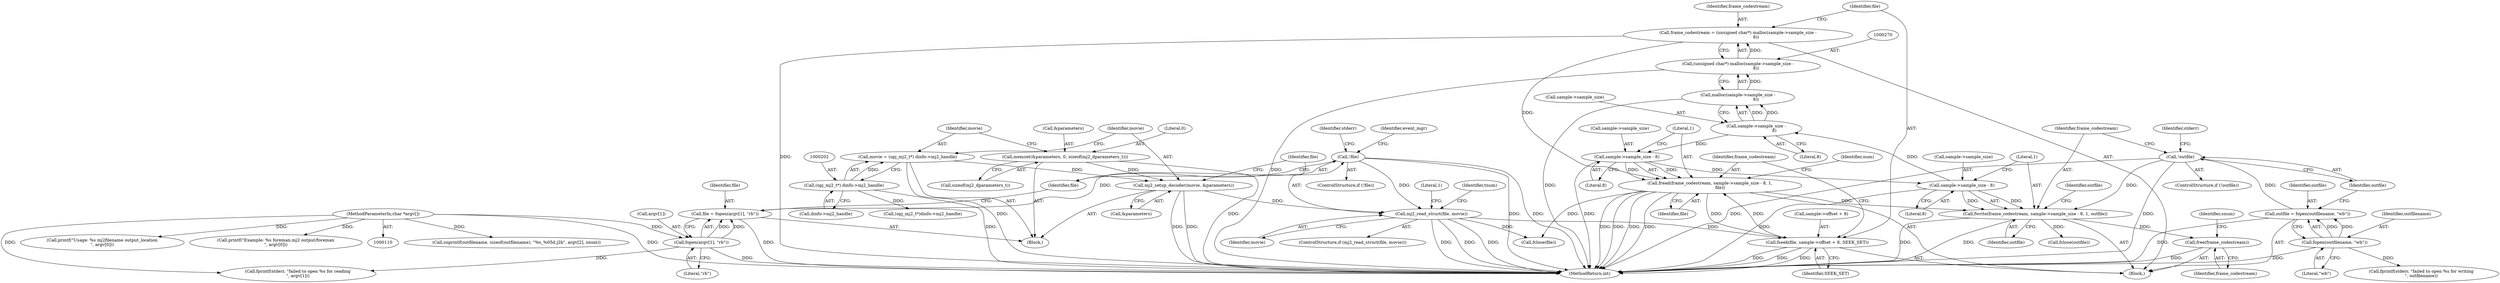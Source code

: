digraph "0_openjpeg_6d8c0c06ee32dc03ba80acd48334e98728e56cf5@API" {
"1000343" [label="(Call,free(frame_codestream))"];
"1000332" [label="(Call,fwrite(frame_codestream, sample->sample_size - 8, 1, outfile))"];
"1000285" [label="(Call,fread(frame_codestream, sample->sample_size - 8, 1,\n               file))"];
"1000267" [label="(Call,frame_codestream = (unsigned char*) malloc(sample->sample_size -\n                           8))"];
"1000269" [label="(Call,(unsigned char*) malloc(sample->sample_size -\n                           8))"];
"1000271" [label="(Call,malloc(sample->sample_size -\n                           8))"];
"1000272" [label="(Call,sample->sample_size -\n                           8)"];
"1000334" [label="(Call,sample->sample_size - 8)"];
"1000287" [label="(Call,sample->sample_size - 8)"];
"1000277" [label="(Call,fseek(file, sample->offset + 8, SEEK_SET))"];
"1000211" [label="(Call,mj2_read_struct(file, movie))"];
"1000151" [label="(Call,!file)"];
"1000143" [label="(Call,file = fopen(argv[1], \"rb\"))"];
"1000145" [label="(Call,fopen(argv[1], \"rb\"))"];
"1000112" [label="(MethodParameterIn,char *argv[])"];
"1000206" [label="(Call,mj2_setup_decoder(movie, &parameters))"];
"1000199" [label="(Call,movie = (opj_mj2_t*) dinfo->mj2_handle)"];
"1000201" [label="(Call,(opj_mj2_t*) dinfo->mj2_handle)"];
"1000193" [label="(Call,memset(&parameters, 0, sizeof(mj2_dparameters_t)))"];
"1000323" [label="(Call,!outfile)"];
"1000317" [label="(Call,outfile = fopen(outfilename, \"wb\"))"];
"1000319" [label="(Call,fopen(outfilename, \"wb\"))"];
"1000258" [label="(Block,)"];
"1000143" [label="(Call,file = fopen(argv[1], \"rb\"))"];
"1000288" [label="(Call,sample->sample_size)"];
"1000338" [label="(Literal,8)"];
"1000267" [label="(Call,frame_codestream = (unsigned char*) malloc(sample->sample_size -\n                           8))"];
"1000194" [label="(Call,&parameters)"];
"1000279" [label="(Call,sample->offset + 8)"];
"1000321" [label="(Literal,\"wb\")"];
"1000285" [label="(Call,fread(frame_codestream, sample->sample_size - 8, 1,\n               file))"];
"1000291" [label="(Literal,8)"];
"1000150" [label="(ControlStructure,if (!file))"];
"1000277" [label="(Call,fseek(file, sample->offset + 8, SEEK_SET))"];
"1000218" [label="(Identifier,tnum)"];
"1000200" [label="(Identifier,movie)"];
"1000324" [label="(Identifier,outfile)"];
"1000210" [label="(ControlStructure,if (mj2_read_struct(file, movie)))"];
"1000343" [label="(Call,free(frame_codestream))"];
"1000342" [label="(Identifier,outfile)"];
"1000286" [label="(Identifier,frame_codestream)"];
"1000296" [label="(Identifier,num)"];
"1000152" [label="(Identifier,file)"];
"1000155" [label="(Identifier,stderr)"];
"1000203" [label="(Call,dinfo->mj2_handle)"];
"1000212" [label="(Identifier,file)"];
"1000333" [label="(Identifier,frame_codestream)"];
"1000164" [label="(Identifier,event_mgr)"];
"1000257" [label="(Identifier,snum)"];
"1000292" [label="(Literal,1)"];
"1000335" [label="(Call,sample->sample_size)"];
"1000269" [label="(Call,(unsigned char*) malloc(sample->sample_size -\n                           8))"];
"1000344" [label="(Identifier,frame_codestream)"];
"1000272" [label="(Call,sample->sample_size -\n                           8)"];
"1000211" [label="(Call,mj2_read_struct(file, movie))"];
"1000145" [label="(Call,fopen(argv[1], \"rb\"))"];
"1000327" [label="(Identifier,stderr)"];
"1000197" [label="(Call,sizeof(mj2_dparameters_t))"];
"1000341" [label="(Call,fclose(outfile))"];
"1000144" [label="(Identifier,file)"];
"1000345" [label="(Call,fclose(file))"];
"1000207" [label="(Identifier,movie)"];
"1000201" [label="(Call,(opj_mj2_t*) dinfo->mj2_handle)"];
"1000199" [label="(Call,movie = (opj_mj2_t*) dinfo->mj2_handle)"];
"1000318" [label="(Identifier,outfile)"];
"1000213" [label="(Identifier,movie)"];
"1000146" [label="(Call,argv[1])"];
"1000273" [label="(Call,sample->sample_size)"];
"1000112" [label="(MethodParameterIn,char *argv[])"];
"1000332" [label="(Call,fwrite(frame_codestream, sample->sample_size - 8, 1, outfile))"];
"1000323" [label="(Call,!outfile)"];
"1000284" [label="(Identifier,SEEK_SET)"];
"1000326" [label="(Call,fprintf(stderr, \"failed to open %s for writing\n\", outfilename))"];
"1000206" [label="(Call,mj2_setup_decoder(movie, &parameters))"];
"1000196" [label="(Literal,0)"];
"1000319" [label="(Call,fopen(outfilename, \"wb\"))"];
"1000362" [label="(MethodReturn,int)"];
"1000271" [label="(Call,malloc(sample->sample_size -\n                           8))"];
"1000149" [label="(Literal,\"rb\")"];
"1000113" [label="(Block,)"];
"1000297" [label="(Call,snprintf(outfilename, sizeof(outfilename), \"%s_%05d.j2k\", argv[2], snum))"];
"1000293" [label="(Identifier,file)"];
"1000287" [label="(Call,sample->sample_size - 8)"];
"1000340" [label="(Identifier,outfile)"];
"1000268" [label="(Identifier,frame_codestream)"];
"1000154" [label="(Call,fprintf(stderr, \"failed to open %s for reading\n\", argv[1]))"];
"1000317" [label="(Call,outfile = fopen(outfilename, \"wb\"))"];
"1000334" [label="(Call,sample->sample_size - 8)"];
"1000208" [label="(Call,&parameters)"];
"1000216" [label="(Literal,1)"];
"1000278" [label="(Identifier,file)"];
"1000355" [label="(Call,(opj_mj2_t*)dinfo->mj2_handle)"];
"1000322" [label="(ControlStructure,if (!outfile))"];
"1000193" [label="(Call,memset(&parameters, 0, sizeof(mj2_dparameters_t)))"];
"1000131" [label="(Call,printf(\"Usage: %s mj2filename output_location\n\", argv[0]))"];
"1000339" [label="(Literal,1)"];
"1000151" [label="(Call,!file)"];
"1000276" [label="(Literal,8)"];
"1000320" [label="(Identifier,outfilename)"];
"1000136" [label="(Call,printf(\"Example: %s foreman.mj2 output/foreman\n\", argv[0]))"];
"1000343" -> "1000258"  [label="AST: "];
"1000343" -> "1000344"  [label="CFG: "];
"1000344" -> "1000343"  [label="AST: "];
"1000257" -> "1000343"  [label="CFG: "];
"1000343" -> "1000362"  [label="DDG: "];
"1000332" -> "1000343"  [label="DDG: "];
"1000332" -> "1000258"  [label="AST: "];
"1000332" -> "1000340"  [label="CFG: "];
"1000333" -> "1000332"  [label="AST: "];
"1000334" -> "1000332"  [label="AST: "];
"1000339" -> "1000332"  [label="AST: "];
"1000340" -> "1000332"  [label="AST: "];
"1000342" -> "1000332"  [label="CFG: "];
"1000332" -> "1000362"  [label="DDG: "];
"1000332" -> "1000362"  [label="DDG: "];
"1000285" -> "1000332"  [label="DDG: "];
"1000334" -> "1000332"  [label="DDG: "];
"1000334" -> "1000332"  [label="DDG: "];
"1000323" -> "1000332"  [label="DDG: "];
"1000332" -> "1000341"  [label="DDG: "];
"1000285" -> "1000258"  [label="AST: "];
"1000285" -> "1000293"  [label="CFG: "];
"1000286" -> "1000285"  [label="AST: "];
"1000287" -> "1000285"  [label="AST: "];
"1000292" -> "1000285"  [label="AST: "];
"1000293" -> "1000285"  [label="AST: "];
"1000296" -> "1000285"  [label="CFG: "];
"1000285" -> "1000362"  [label="DDG: "];
"1000285" -> "1000362"  [label="DDG: "];
"1000285" -> "1000362"  [label="DDG: "];
"1000285" -> "1000362"  [label="DDG: "];
"1000285" -> "1000277"  [label="DDG: "];
"1000267" -> "1000285"  [label="DDG: "];
"1000287" -> "1000285"  [label="DDG: "];
"1000287" -> "1000285"  [label="DDG: "];
"1000277" -> "1000285"  [label="DDG: "];
"1000285" -> "1000345"  [label="DDG: "];
"1000267" -> "1000258"  [label="AST: "];
"1000267" -> "1000269"  [label="CFG: "];
"1000268" -> "1000267"  [label="AST: "];
"1000269" -> "1000267"  [label="AST: "];
"1000278" -> "1000267"  [label="CFG: "];
"1000267" -> "1000362"  [label="DDG: "];
"1000269" -> "1000267"  [label="DDG: "];
"1000269" -> "1000271"  [label="CFG: "];
"1000270" -> "1000269"  [label="AST: "];
"1000271" -> "1000269"  [label="AST: "];
"1000269" -> "1000362"  [label="DDG: "];
"1000271" -> "1000269"  [label="DDG: "];
"1000271" -> "1000272"  [label="CFG: "];
"1000272" -> "1000271"  [label="AST: "];
"1000271" -> "1000362"  [label="DDG: "];
"1000272" -> "1000271"  [label="DDG: "];
"1000272" -> "1000271"  [label="DDG: "];
"1000272" -> "1000276"  [label="CFG: "];
"1000273" -> "1000272"  [label="AST: "];
"1000276" -> "1000272"  [label="AST: "];
"1000334" -> "1000272"  [label="DDG: "];
"1000272" -> "1000287"  [label="DDG: "];
"1000334" -> "1000338"  [label="CFG: "];
"1000335" -> "1000334"  [label="AST: "];
"1000338" -> "1000334"  [label="AST: "];
"1000339" -> "1000334"  [label="CFG: "];
"1000334" -> "1000362"  [label="DDG: "];
"1000287" -> "1000334"  [label="DDG: "];
"1000287" -> "1000291"  [label="CFG: "];
"1000288" -> "1000287"  [label="AST: "];
"1000291" -> "1000287"  [label="AST: "];
"1000292" -> "1000287"  [label="CFG: "];
"1000287" -> "1000362"  [label="DDG: "];
"1000277" -> "1000258"  [label="AST: "];
"1000277" -> "1000284"  [label="CFG: "];
"1000278" -> "1000277"  [label="AST: "];
"1000279" -> "1000277"  [label="AST: "];
"1000284" -> "1000277"  [label="AST: "];
"1000286" -> "1000277"  [label="CFG: "];
"1000277" -> "1000362"  [label="DDG: "];
"1000277" -> "1000362"  [label="DDG: "];
"1000277" -> "1000362"  [label="DDG: "];
"1000211" -> "1000277"  [label="DDG: "];
"1000211" -> "1000210"  [label="AST: "];
"1000211" -> "1000213"  [label="CFG: "];
"1000212" -> "1000211"  [label="AST: "];
"1000213" -> "1000211"  [label="AST: "];
"1000216" -> "1000211"  [label="CFG: "];
"1000218" -> "1000211"  [label="CFG: "];
"1000211" -> "1000362"  [label="DDG: "];
"1000211" -> "1000362"  [label="DDG: "];
"1000211" -> "1000362"  [label="DDG: "];
"1000151" -> "1000211"  [label="DDG: "];
"1000206" -> "1000211"  [label="DDG: "];
"1000211" -> "1000345"  [label="DDG: "];
"1000151" -> "1000150"  [label="AST: "];
"1000151" -> "1000152"  [label="CFG: "];
"1000152" -> "1000151"  [label="AST: "];
"1000155" -> "1000151"  [label="CFG: "];
"1000164" -> "1000151"  [label="CFG: "];
"1000151" -> "1000362"  [label="DDG: "];
"1000151" -> "1000362"  [label="DDG: "];
"1000143" -> "1000151"  [label="DDG: "];
"1000143" -> "1000113"  [label="AST: "];
"1000143" -> "1000145"  [label="CFG: "];
"1000144" -> "1000143"  [label="AST: "];
"1000145" -> "1000143"  [label="AST: "];
"1000152" -> "1000143"  [label="CFG: "];
"1000143" -> "1000362"  [label="DDG: "];
"1000145" -> "1000143"  [label="DDG: "];
"1000145" -> "1000143"  [label="DDG: "];
"1000145" -> "1000149"  [label="CFG: "];
"1000146" -> "1000145"  [label="AST: "];
"1000149" -> "1000145"  [label="AST: "];
"1000145" -> "1000362"  [label="DDG: "];
"1000112" -> "1000145"  [label="DDG: "];
"1000145" -> "1000154"  [label="DDG: "];
"1000112" -> "1000110"  [label="AST: "];
"1000112" -> "1000362"  [label="DDG: "];
"1000112" -> "1000131"  [label="DDG: "];
"1000112" -> "1000136"  [label="DDG: "];
"1000112" -> "1000154"  [label="DDG: "];
"1000112" -> "1000297"  [label="DDG: "];
"1000206" -> "1000113"  [label="AST: "];
"1000206" -> "1000208"  [label="CFG: "];
"1000207" -> "1000206"  [label="AST: "];
"1000208" -> "1000206"  [label="AST: "];
"1000212" -> "1000206"  [label="CFG: "];
"1000206" -> "1000362"  [label="DDG: "];
"1000206" -> "1000362"  [label="DDG: "];
"1000199" -> "1000206"  [label="DDG: "];
"1000193" -> "1000206"  [label="DDG: "];
"1000199" -> "1000113"  [label="AST: "];
"1000199" -> "1000201"  [label="CFG: "];
"1000200" -> "1000199"  [label="AST: "];
"1000201" -> "1000199"  [label="AST: "];
"1000207" -> "1000199"  [label="CFG: "];
"1000199" -> "1000362"  [label="DDG: "];
"1000201" -> "1000199"  [label="DDG: "];
"1000201" -> "1000203"  [label="CFG: "];
"1000202" -> "1000201"  [label="AST: "];
"1000203" -> "1000201"  [label="AST: "];
"1000201" -> "1000362"  [label="DDG: "];
"1000201" -> "1000355"  [label="DDG: "];
"1000193" -> "1000113"  [label="AST: "];
"1000193" -> "1000197"  [label="CFG: "];
"1000194" -> "1000193"  [label="AST: "];
"1000196" -> "1000193"  [label="AST: "];
"1000197" -> "1000193"  [label="AST: "];
"1000200" -> "1000193"  [label="CFG: "];
"1000193" -> "1000362"  [label="DDG: "];
"1000323" -> "1000322"  [label="AST: "];
"1000323" -> "1000324"  [label="CFG: "];
"1000324" -> "1000323"  [label="AST: "];
"1000327" -> "1000323"  [label="CFG: "];
"1000333" -> "1000323"  [label="CFG: "];
"1000323" -> "1000362"  [label="DDG: "];
"1000323" -> "1000362"  [label="DDG: "];
"1000317" -> "1000323"  [label="DDG: "];
"1000317" -> "1000258"  [label="AST: "];
"1000317" -> "1000319"  [label="CFG: "];
"1000318" -> "1000317"  [label="AST: "];
"1000319" -> "1000317"  [label="AST: "];
"1000324" -> "1000317"  [label="CFG: "];
"1000317" -> "1000362"  [label="DDG: "];
"1000319" -> "1000317"  [label="DDG: "];
"1000319" -> "1000317"  [label="DDG: "];
"1000319" -> "1000321"  [label="CFG: "];
"1000320" -> "1000319"  [label="AST: "];
"1000321" -> "1000319"  [label="AST: "];
"1000319" -> "1000362"  [label="DDG: "];
"1000319" -> "1000326"  [label="DDG: "];
}
